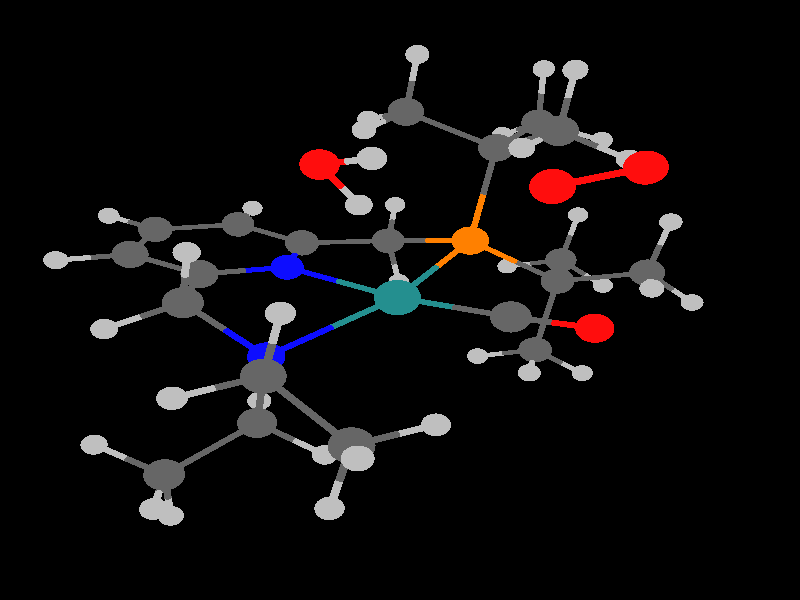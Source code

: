 global_settings {
	ambient_light rgb <0.200000002980232, 0.200000002980232, 0.200000002980232>
	max_trace_level 15
}

background { color rgb <0,0,0> }

camera {
	perspective
	location <-8.45825239646374, -7.08861658374615, 11.3209219587268>
	angle 40
	up <0.484743931730859, 0.55534970922884, 0.675729251334846>
	right <0.701733824404139, -0.708095561141234, 0.0785513588629889> * 1
	direction <0.522104357707585, 0.4361047772629, -0.732952701687651> }

light_source {
	<21.5892354177378, -35.0030071906881, 72.3514625597798>
	color rgb <1, 1, 1>
	fade_distance 114.046689434985
	fade_power 0
	parallel
	point_at <-21.5892354177378, 35.0030071906881, -72.3514625597798>
}

light_source {
	<2.22310398552268, 66.9039869836253, 2.49152265490035>
	color rgb <0.300000011920929, 0.300000011920929, 0.300000011920929>
	fade_distance 114.046689434985
	fade_power 0
	parallel
	point_at <-2.22310398552268, -66.9039869836253, -2.49152265490035>
}

#default {
	finish {ambient .8 diffuse 1 specular 1 roughness .005 metallic 0.5}
}

union {
}
merge {
}
union {
cylinder {
	<1.51639, -0.64163, -2.99812>, 	<1.69198631799566, -1.00788053032908, -2.70151280153071>, 0.05
	pigment { rgbt <0.75, 0.75, 0.75, 0> }
}
cylinder {
	<1.69198631799566, -1.00788053032908, -2.70151280153071>, 	<1.9011, -1.44404, -2.34829>, 0.05
	pigment { rgbt <0.400000005960464, 0.400000005960464, 0.400000005960464, 0> }
}
cylinder {
	<2.4649, -2.14626, -2.98597>, 	<2.2075250879712, -1.82569630591546, -2.69486884018708>, 0.05
	pigment { rgbt <0.75, 0.75, 0.75, 0> }
}
cylinder {
	<2.2075250879712, -1.82569630591546, -2.69486884018708>, 	<1.9011, -1.44404, -2.34829>, 0.05
	pigment { rgbt <0.400000005960464, 0.400000005960464, 0.400000005960464, 0> }
}
cylinder {
	<-4.65227, -0.38972, -2.83912>, 	<-4.59239361297803, -0.303205010001876, -2.34812449892187>, 0.05
	pigment { rgbt <0.75, 0.75, 0.75, 0> }
}
cylinder {
	<-4.59239361297803, -0.303205010001876, -2.34812449892187>, 	<-4.52107, -0.20015, -1.76326>, 0.05
	pigment { rgbt <0.400000005960464, 0.400000005960464, 0.400000005960464, 0> }
}
cylinder {
	<4.52671, -0.89077, -2.57743>, 	<4.28664925213358, -0.567246977175093, -2.27499280816745>, 0.05
	pigment { rgbt <0.75, 0.75, 0.75, 0> }
}
cylinder {
	<4.28664925213358, -0.567246977175093, -2.27499280816745>, 	<4.00084, -0.18207, -1.91492>, 0.05
	pigment { rgbt <0.400000005960464, 0.400000005960464, 0.400000005960464, 0> }
}
cylinder {
	<3.67339, 0.65969, -2.54378>, 	<3.82283363753096, 0.275522413107152, -2.25677701970462>, 0.05
	pigment { rgbt <0.75, 0.75, 0.75, 0> }
}
cylinder {
	<3.82283363753096, 0.275522413107152, -2.25677701970462>, 	<4.00084, -0.18207, -1.91492>, 0.05
	pigment { rgbt <0.400000005960464, 0.400000005960464, 0.400000005960464, 0> }
}
cylinder {
	<1.9011, -1.44404, -2.34829>, 	<1.42856760660702, -1.72341022791036, -2.11180905786201>, 0.05
	pigment { rgbt <0.400000005960464, 0.400000005960464, 0.400000005960464, 0> }
}
cylinder {
	<1.42856760660702, -1.72341022791036, -2.11180905786201>, 	<1.03193, -1.95791, -1.91331>, 0.05
	pigment { rgbt <0.75, 0.75, 0.75, 0> }
}
cylinder {
	<1.9011, -1.44404, -2.34829>, 	<2.36354, -1.173655, -1.800175>, 0.05
	pigment { rgbt <0.400000005960464, 0.400000005960464, 0.400000005960464, 0> }
}
cylinder {
	<2.36354, -1.173655, -1.800175>, 	<2.82598, -0.90327, -1.25206>, 0.05
	pigment { rgbt <0.400000005960464, 0.400000005960464, 0.400000005960464, 0> }
}
cylinder {
	<1.60056, 1.40333, -2.25307>, 	<1.59442968246091, 1.56293279430705, -1.77581359620267>, 0.05
	pigment { rgbt <0.75, 0.75, 0.75, 0> }
}
cylinder {
	<1.59442968246091, 1.56293279430705, -1.77581359620267>, 	<1.58713, 1.75298, -1.20752>, 0.05
	pigment { rgbt <0.400000005960464, 0.400000005960464, 0.400000005960464, 0> }
}
cylinder {
	<-2.43544, 0.3191, -2.01134>, 	<-2.7153873059651, 0.00480674706958062, -1.73774071585642>, 0.05
	pigment { rgbt <0.75, 0.75, 0.75, 0> }
}
cylinder {
	<-2.7153873059651, 0.00480674706958062, -1.73774071585642>, 	<-3.04887, -0.36959, -1.41182>, 0.05
	pigment { rgbt <0.400000005960464, 0.400000005960464, 0.400000005960464, 0> }
}
cylinder {
	<4.00084, -0.18207, -1.91492>, 	<3.41341, -0.54267, -1.58349>, 0.05
	pigment { rgbt <0.400000005960464, 0.400000005960464, 0.400000005960464, 0> }
}
cylinder {
	<3.41341, -0.54267, -1.58349>, 	<2.82598, -0.90327, -1.25206>, 0.05
	pigment { rgbt <0.400000005960464, 0.400000005960464, 0.400000005960464, 0> }
}
cylinder {
	<4.00084, -0.18207, -1.91492>, 	<4.39987300188087, 0.0235313436689623, -1.52246123838614>, 0.05
	pigment { rgbt <0.400000005960464, 0.400000005960464, 0.400000005960464, 0> }
}
cylinder {
	<4.39987300188087, 0.0235313436689623, -1.52246123838614>, 	<4.73466, 0.19603, -1.19319>, 0.05
	pigment { rgbt <0.75, 0.75, 0.75, 0> }
}
cylinder {
	<-4.52107, -0.20015, -1.76326>, 	<-4.7224180862478, 0.352826060616832, -1.65629620754329>, 0.05
	pigment { rgbt <0.400000005960464, 0.400000005960464, 0.400000005960464, 0> }
}
cylinder {
	<-4.7224180862478, 0.352826060616832, -1.65629620754329>, 	<-4.89145, 0.81705, -1.5665>, 0.05
	pigment { rgbt <0.75, 0.75, 0.75, 0> }
}
cylinder {
	<-4.52107, -0.20015, -1.76326>, 	<-3.78497, -0.28487, -1.58754>, 0.05
	pigment { rgbt <0.400000005960464, 0.400000005960464, 0.400000005960464, 0> }
}
cylinder {
	<-3.78497, -0.28487, -1.58754>, 	<-3.04887, -0.36959, -1.41182>, 0.05
	pigment { rgbt <0.400000005960464, 0.400000005960464, 0.400000005960464, 0> }
}
cylinder {
	<-4.52107, -0.20015, -1.76326>, 	<-4.87203645363037, -0.585381878392713, -1.46997340623453>, 0.05
	pigment { rgbt <0.400000005960464, 0.400000005960464, 0.400000005960464, 0> }
}
cylinder {
	<-4.87203645363037, -0.585381878392713, -1.46997340623453>, 	<-5.16666, -0.90877, -1.22377>, 0.05
	pigment { rgbt <0.75, 0.75, 0.75, 0> }
}
cylinder {
	<-2.70484, -1.37912, -1.67386>, 	<-2.86181898136438, -0.918477058812357, -1.55429260100363>, 0.05
	pigment { rgbt <0.75, 0.75, 0.75, 0> }
}
cylinder {
	<-2.86181898136438, -0.918477058812357, -1.55429260100363>, 	<-3.04887, -0.36959, -1.41182>, 0.05
	pigment { rgbt <0.400000005960464, 0.400000005960464, 0.400000005960464, 0> }
}
cylinder {
	<0.87924, 4.40062, -1.62468>, 	<0.507045935180597, 4.12254601863568, -1.44737893876344>, 0.05
	pigment { rgbt <0.75, 0.75, 0.75, 0> }
}
cylinder {
	<0.507045935180597, 4.12254601863568, -1.44737893876344>, 	<0.063, 3.79079, -1.23585>, 0.05
	pigment { rgbt <0.400000005960464, 0.400000005960464, 0.400000005960464, 0> }
}
cylinder {
	<-3.04887, -0.36959, -1.41182>, 	<-2.85795050715786, -0.255442743075595, -0.691634440243351>, 0.05
	pigment { rgbt <0.400000005960464, 0.400000005960464, 0.400000005960464, 0> }
}
cylinder {
	<-2.85795050715786, -0.255442743075595, -0.691634440243351>, 	<-2.67311, -0.14493, 0.00562>, 0.05
	pigment { rgbt <0.0500000007450581, 0.0500000007450581, 1, 0> }
}
cylinder {
	<2.82598, -0.90327, -1.25206>, 	<3.08146, -1.493265, -0.83752>, 0.05
	pigment { rgbt <0.400000005960464, 0.400000005960464, 0.400000005960464, 0> }
}
cylinder {
	<3.08146, -1.493265, -0.83752>, 	<3.33694, -2.08326, -0.42298>, 0.05
	pigment { rgbt <0.400000005960464, 0.400000005960464, 0.400000005960464, 0> }
}
cylinder {
	<2.82598, -0.90327, -1.25206>, 	<2.27600984752943, -0.358753638053906, -0.711207593688074>, 0.05
	pigment { rgbt <0.400000005960464, 0.400000005960464, 0.400000005960464, 0> }
}
cylinder {
	<2.27600984752943, -0.358753638053906, -0.711207593688074>, 	<1.71672, 0.19499, -0.16119>, 0.05
	pigment { rgbt <1, 0.5, 0, 0> }
}
cylinder {
	<-1.3865, 5.39136, -1.23591>, 	<-1.30086824587358, 4.91112355165336, -1.13707185754947>, 0.05
	pigment { rgbt <0.75, 0.75, 0.75, 0> }
}
cylinder {
	<-1.30086824587358, 4.91112355165336, -1.13707185754947>, 	<-1.19872, 4.33826, -1.01917>, 0.05
	pigment { rgbt <0.400000005960464, 0.400000005960464, 0.400000005960464, 0> }
}
cylinder {
	<0.063, 3.79079, -1.23585>, 	<-0.56786, 4.064525, -1.12751>, 0.05
	pigment { rgbt <0.400000005960464, 0.400000005960464, 0.400000005960464, 0> }
}
cylinder {
	<-0.56786, 4.064525, -1.12751>, 	<-1.19872, 4.33826, -1.01917>, 0.05
	pigment { rgbt <0.400000005960464, 0.400000005960464, 0.400000005960464, 0> }
}
cylinder {
	<0.063, 3.79079, -1.23585>, 	<0.17203, 3.116565, -1.099505>, 0.05
	pigment { rgbt <0.400000005960464, 0.400000005960464, 0.400000005960464, 0> }
}
cylinder {
	<0.17203, 3.116565, -1.099505>, 	<0.28106, 2.44234, -0.96316>, 0.05
	pigment { rgbt <0.400000005960464, 0.400000005960464, 0.400000005960464, 0> }
}
cylinder {
	<1.58713, 1.75298, -1.20752>, 	<2.04770217340799, 2.12963535262429, -1.1440319809592>, 0.05
	pigment { rgbt <0.400000005960464, 0.400000005960464, 0.400000005960464, 0> }
}
cylinder {
	<2.04770217340799, 2.12963535262429, -1.1440319809592>, 	<2.43438, 2.44586, -1.09073>, 0.05
	pigment { rgbt <0.75, 0.75, 0.75, 0> }
}
cylinder {
	<1.58713, 1.75298, -1.20752>, 	<0.934095, 2.09766, -1.08534>, 0.05
	pigment { rgbt <0.400000005960464, 0.400000005960464, 0.400000005960464, 0> }
}
cylinder {
	<0.934095, 2.09766, -1.08534>, 	<0.28106, 2.44234, -0.96316>, 0.05
	pigment { rgbt <0.400000005960464, 0.400000005960464, 0.400000005960464, 0> }
}
cylinder {
	<1.58713, 1.75298, -1.20752>, 	<1.65137390646769, 0.980610497433433, -0.688804615677587>, 0.05
	pigment { rgbt <0.400000005960464, 0.400000005960464, 0.400000005960464, 0> }
}
cylinder {
	<1.65137390646769, 0.980610497433433, -0.688804615677587>, 	<1.71672, 0.19499, -0.16119>, 0.05
	pigment { rgbt <1, 0.5, 0, 0> }
}
cylinder {
	<3.83148, -2.80824, -1.09155>, 	<3.60572643493506, -2.47729241315004, -0.786353128168673>, 0.05
	pigment { rgbt <0.75, 0.75, 0.75, 0> }
}
cylinder {
	<3.60572643493506, -2.47729241315004, -0.786353128168673>, 	<3.33694, -2.08326, -0.42298>, 0.05
	pigment { rgbt <0.400000005960464, 0.400000005960464, 0.400000005960464, 0> }
}
cylinder {
	<-1.19872, 4.33826, -1.01917>, 	<-1.70843, 3.93321, -0.77214>, 0.05
	pigment { rgbt <0.400000005960464, 0.400000005960464, 0.400000005960464, 0> }
}
cylinder {
	<-1.70843, 3.93321, -0.77214>, 	<-2.21814, 3.52816, -0.52511>, 0.05
	pigment { rgbt <0.400000005960464, 0.400000005960464, 0.400000005960464, 0> }
}
cylinder {
	<0.28106, 2.44234, -0.96316>, 	<-0.225013956869351, 2.05103835882242, -0.710390182449151>, 0.05
	pigment { rgbt <0.400000005960464, 0.400000005960464, 0.400000005960464, 0> }
}
cylinder {
	<-0.225013956869351, 2.05103835882242, -0.710390182449151>, 	<-0.71343, 1.67339, -0.46644>, 0.05
	pigment { rgbt <0.0500000007450581, 0.0500000007450581, 1, 0> }
}
cylinder {
	<-2.21814, 3.52816, -0.52511>, 	<-2.76169622093727, 3.74351306219247, -0.42429347525512>, 0.05
	pigment { rgbt <0.400000005960464, 0.400000005960464, 0.400000005960464, 0> }
}
cylinder {
	<-2.76169622093727, 3.74351306219247, -0.42429347525512>, 	<-3.2173, 3.92402, -0.33979>, 0.05
	pigment { rgbt <0.75, 0.75, 0.75, 0> }
}
cylinder {
	<-2.21814, 3.52816, -0.52511>, 	<-2.076865, 2.862385, -0.385625>, 0.05
	pigment { rgbt <0.400000005960464, 0.400000005960464, 0.400000005960464, 0> }
}
cylinder {
	<-2.076865, 2.862385, -0.385625>, 	<-1.93559, 2.19661, -0.24614>, 0.05
	pigment { rgbt <0.400000005960464, 0.400000005960464, 0.400000005960464, 0> }
}
cylinder {
	<-0.71343, 1.67339, -0.46644>, 	<-1.31362682991727, 1.93034079641726, -0.358251741808949>, 0.05
	pigment { rgbt <0.0500000007450581, 0.0500000007450581, 1, 0> }
}
cylinder {
	<-1.31362682991727, 1.93034079641726, -0.358251741808949>, 	<-1.93559, 2.19661, -0.24614>, 0.05
	pigment { rgbt <0.400000005960464, 0.400000005960464, 0.400000005960464, 0> }
}
cylinder {
	<-0.71343, 1.67339, -0.46644>, 	<-0.578733164453676, 0.70901490557119, -0.204442920348021>, 0.05
	pigment { rgbt <0.0500000007450581, 0.0500000007450581, 1, 0> }
}
cylinder {
	<-0.578733164453676, 0.70901490557119, -0.204442920348021>, 	<-0.43335, -0.33187, 0.07834>, 0.05
	pigment { rgbt <0.140000000596046, 0.560000002384186, 0.560000002384186, 0> }
}
cylinder {
	<3.33694, -2.08326, -0.42298>, 	<2.89170915209104, -2.3678247928116, -0.143460315946579>, 0.05
	pigment { rgbt <0.400000005960464, 0.400000005960464, 0.400000005960464, 0> }
}
cylinder {
	<2.89170915209104, -2.3678247928116, -0.143460315946579>, 	<2.51798, -2.60669, 0.09117>, 0.05
	pigment { rgbt <0.75, 0.75, 0.75, 0> }
}
cylinder {
	<3.33694, -2.08326, -0.42298>, 	<3.73990642712843, -1.91432528754501, -0.0150174024156849>, 0.05
	pigment { rgbt <0.400000005960464, 0.400000005960464, 0.400000005960464, 0> }
}
cylinder {
	<3.73990642712843, -1.91432528754501, -0.0150174024156849>, 	<4.07816, -1.77252, 0.32743>, 0.05
	pigment { rgbt <0.75, 0.75, 0.75, 0> }
}
cylinder {
	<-3.92904, -2.73157, -0.28985>, 	<-3.68465907639614, -2.61570949153038, 0.133271098268555>, 0.05
	pigment { rgbt <0.75, 0.75, 0.75, 0> }
}
cylinder {
	<-3.68465907639614, -2.61570949153038, 0.133271098268555>, 	<-3.39356, -2.4777, 0.63728>, 0.05
	pigment { rgbt <0.400000005960464, 0.400000005960464, 0.400000005960464, 0> }
}
cylinder {
	<-1.93559, 2.19661, -0.24614>, 	<-2.4197, 1.727725, 0.079705>, 0.05
	pigment { rgbt <0.400000005960464, 0.400000005960464, 0.400000005960464, 0> }
}
cylinder {
	<-2.4197, 1.727725, 0.079705>, 	<-2.90381, 1.25884, 0.40555>, 0.05
	pigment { rgbt <0.400000005960464, 0.400000005960464, 0.400000005960464, 0> }
}
cylinder {
	<1.71672, 0.19499, -0.16119>, 	<0.660997565656346, -0.0637075874079903, -0.0435765294160955>, 0.05
	pigment { rgbt <1, 0.5, 0, 0> }
}
cylinder {
	<0.660997565656346, -0.0637075874079903, -0.0435765294160955>, 	<-0.43335, -0.33187, 0.07834>, 0.05
	pigment { rgbt <0.140000000596046, 0.560000002384186, 0.560000002384186, 0> }
}
cylinder {
	<1.71672, 0.19499, -0.16119>, 	<2.19683604165195, 0.495924701987293, 0.615212052233677>, 0.05
	pigment { rgbt <1, 0.5, 0, 0> }
}
cylinder {
	<2.19683604165195, 0.495924701987293, 0.615212052233677>, 	<2.66896, 0.79185, 1.37869>, 0.05
	pigment { rgbt <0.400000005960464, 0.400000005960464, 0.400000005960464, 0> }
}
cylinder {
	<-2.67311, -0.14493, 0.00562>, 	<-1.59307054960768, -0.235074736425484, 0.0406864664216389>, 0.05
	pigment { rgbt <0.0500000007450581, 0.0500000007450581, 1, 0> }
}
cylinder {
	<-1.59307054960768, -0.235074736425484, 0.0406864664216389>, 	<-0.43335, -0.33187, 0.07834>, 0.05
	pigment { rgbt <0.140000000596046, 0.560000002384186, 0.560000002384186, 0> }
}
cylinder {
	<-2.67311, -0.14493, 0.00562>, 	<-2.7865866078188, 0.545555729335919, 0.202337380862473>, 0.05
	pigment { rgbt <0.0500000007450581, 0.0500000007450581, 1, 0> }
}
cylinder {
	<-2.7865866078188, 0.545555729335919, 0.202337380862473>, 	<-2.90381, 1.25884, 0.40555>, 0.05
	pigment { rgbt <0.400000005960464, 0.400000005960464, 0.400000005960464, 0> }
}
cylinder {
	<-2.67311, -0.14493, 0.00562>, 	<-3.04742621216511, -0.564594471731318, 0.469117679345428>, 0.05
	pigment { rgbt <0.0500000007450581, 0.0500000007450581, 1, 0> }
}
cylinder {
	<-3.04742621216511, -0.564594471731318, 0.469117679345428>, 	<-3.43407, -0.99808, 0.94788>, 0.05
	pigment { rgbt <0.400000005960464, 0.400000005960464, 0.400000005960464, 0> }
}
cylinder {
	<-0.43335, -0.33187, 0.07834>, 	<-0.247830263852334, -1.19488517663603, 0.394645068531353>, 0.05
	pigment { rgbt <0.140000000596046, 0.560000002384186, 0.560000002384186, 0> }
}
cylinder {
	<-0.247830263852334, -1.19488517663603, 0.394645068531353>, 	<-0.07339, -2.00636, 0.69206>, 0.05
	pigment { rgbt <0.400000005960464, 0.400000005960464, 0.400000005960464, 0> }
}
cylinder {
	<-3.94502, 1.57662, 0.21794>, 	<-3.46965746709792, 1.43153811862581, 0.303593004483014>, 0.05
	pigment { rgbt <0.75, 0.75, 0.75, 0> }
}
cylinder {
	<-3.46965746709792, 1.43153811862581, 0.303593004483014>, 	<-2.90381, 1.25884, 0.40555>, 0.05
	pigment { rgbt <0.400000005960464, 0.400000005960464, 0.400000005960464, 0> }
}
cylinder {
	<4.27536, 1.8693, 0.33908>, 	<4.21265287029268, 1.53273811451941, 0.707148350024567>, 0.05
	pigment { rgbt <0.75, 0.75, 0.75, 0> }
}
cylinder {
	<4.21265287029268, 1.53273811451941, 0.707148350024567>, 	<4.13797, 1.1319, 1.14551>, 0.05
	pigment { rgbt <0.400000005960464, 0.400000005960464, 0.400000005960464, 0> }
}
cylinder {
	<-2.90381, 1.25884, 0.40555>, 	<-2.80602783404032, 1.28219445317819, 0.996710615146616>, 0.05
	pigment { rgbt <0.400000005960464, 0.400000005960464, 0.400000005960464, 0> }
}
cylinder {
	<-2.80602783404032, 1.28219445317819, 0.996710615146616>, 	<-2.7239, 1.30181, 1.49323>, 0.05
	pigment { rgbt <0.75, 0.75, 0.75, 0> }
}
cylinder {
	<-2.35924, -2.83617, 0.55362>, 	<-2.83117845344327, -2.67260768136959, 0.591792297756076>, 0.05
	pigment { rgbt <0.75, 0.75, 0.75, 0> }
}
cylinder {
	<-2.83117845344327, -2.67260768136959, 0.591792297756076>, 	<-3.39356, -2.4777, 0.63728>, 0.05
	pigment { rgbt <0.400000005960464, 0.400000005960464, 0.400000005960464, 0> }
}
cylinder {
	<-3.39356, -2.4777, 0.63728>, 	<-3.413815, -1.73789, 0.79258>, 0.05
	pigment { rgbt <0.400000005960464, 0.400000005960464, 0.400000005960464, 0> }
}
cylinder {
	<-3.413815, -1.73789, 0.79258>, 	<-3.43407, -0.99808, 0.94788>, 0.05
	pigment { rgbt <0.400000005960464, 0.400000005960464, 0.400000005960464, 0> }
}
cylinder {
	<-3.39356, -2.4777, 0.63728>, 	<-3.65809861310067, -2.77602557761888, 1.08296349559645>, 0.05
	pigment { rgbt <0.400000005960464, 0.400000005960464, 0.400000005960464, 0> }
}
cylinder {
	<-3.65809861310067, -2.77602557761888, 1.08296349559645>, 	<-3.88017, -3.02646, 1.4571>, 0.05
	pigment { rgbt <0.75, 0.75, 0.75, 0> }
}
cylinder {
	<-0.07339, -2.00636, 0.69206>, 	<0.0765304961135614, -2.55164092972619, 0.898763517927168>, 0.05
	pigment { rgbt <0.400000005960464, 0.400000005960464, 0.400000005960464, 0> }
}
cylinder {
	<0.0765304961135614, -2.55164092972619, 0.898763517927168>, 	<0.21928, -3.07084, 1.09558>, 0.05
	pigment { rgbt <1, 0.0500000007450581, 0.0500000007450581, 0> }
}
cylinder {
	<4.74146, 0.24433, 0.90911>, 	<4.46607236562186, 0.649350468682174, 1.01698525355348>, 0.05
	pigment { rgbt <0.75, 0.75, 0.75, 0> }
}
cylinder {
	<4.46607236562186, 0.649350468682174, 1.01698525355348>, 	<4.13797, 1.1319, 1.14551>, 0.05
	pigment { rgbt <0.400000005960464, 0.400000005960464, 0.400000005960464, 0> }
}
cylinder {
	<-3.43407, -0.99808, 0.94788>, 	<-4.0056624582716, -0.809606506307229, 0.967140263336433>, 0.05
	pigment { rgbt <0.400000005960464, 0.400000005960464, 0.400000005960464, 0> }
}
cylinder {
	<-4.0056624582716, -0.809606506307229, 0.967140263336433>, 	<-4.48613, -0.65118, 0.98333>, 0.05
	pigment { rgbt <0.75, 0.75, 0.75, 0> }
}
cylinder {
	<-3.43407, -0.99808, 0.94788>, 	<-3.19543063318573, -0.890199174472695, 1.48498439527761>, 0.05
	pigment { rgbt <0.400000005960464, 0.400000005960464, 0.400000005960464, 0> }
}
cylinder {
	<-3.19543063318573, -0.890199174472695, 1.48498439527761>, 	<-2.99513, -0.79965, 1.9358>, 0.05
	pigment { rgbt <0.75, 0.75, 0.75, 0> }
}
cylinder {
	<4.13797, 1.1319, 1.14551>, 	<3.403465, 0.961875, 1.2621>, 0.05
	pigment { rgbt <0.400000005960464, 0.400000005960464, 0.400000005960464, 0> }
}
cylinder {
	<3.403465, 0.961875, 1.2621>, 	<2.66896, 0.79185, 1.37869>, 0.05
	pigment { rgbt <0.400000005960464, 0.400000005960464, 0.400000005960464, 0> }
}
cylinder {
	<4.13797, 1.1319, 1.14551>, 	<4.36552758734138, 1.372534172766, 1.64550732033385>, 0.05
	pigment { rgbt <0.400000005960464, 0.400000005960464, 0.400000005960464, 0> }
}
cylinder {
	<4.36552758734138, 1.372534172766, 1.64550732033385>, 	<4.55666, 1.57465, 2.06547>, 0.05
	pigment { rgbt <0.75, 0.75, 0.75, 0> }
}
cylinder {
	<2.04438, 2.89594, 1.18648>, 	<1.99600599698866, 2.50716344574815, 1.5011186822907>, 0.05
	pigment { rgbt <0.75, 0.75, 0.75, 0> }
}
cylinder {
	<1.99600599698866, 2.50716344574815, 1.5011186822907>, 	<1.93839, 2.04411, 1.87587>, 0.05
	pigment { rgbt <0.400000005960464, 0.400000005960464, 0.400000005960464, 0> }
}
cylinder {
	<2.66896, 0.79185, 1.37869>, 	<2.303675, 1.41798, 1.62728>, 0.05
	pigment { rgbt <0.400000005960464, 0.400000005960464, 0.400000005960464, 0> }
}
cylinder {
	<2.303675, 1.41798, 1.62728>, 	<1.93839, 2.04411, 1.87587>, 0.05
	pigment { rgbt <0.400000005960464, 0.400000005960464, 0.400000005960464, 0> }
}
cylinder {
	<2.66896, 0.79185, 1.37869>, 	<2.601485, 0.252885, 1.91759>, 0.05
	pigment { rgbt <0.400000005960464, 0.400000005960464, 0.400000005960464, 0> }
}
cylinder {
	<2.601485, 0.252885, 1.91759>, 	<2.53401, -0.28608, 2.45649>, 0.05
	pigment { rgbt <0.400000005960464, 0.400000005960464, 0.400000005960464, 0> }
}
cylinder {
	<1.93839, 2.04411, 1.87587>, 	<1.35710990541278, 1.93672507511521, 1.96616292853802>, 0.05
	pigment { rgbt <0.400000005960464, 0.400000005960464, 0.400000005960464, 0> }
}
cylinder {
	<1.35710990541278, 1.93672507511521, 1.96616292853802>, 	<0.86915, 1.84658, 2.04196>, 0.05
	pigment { rgbt <0.75, 0.75, 0.75, 0> }
}
cylinder {
	<1.93839, 2.04411, 1.87587>, 	<2.17584601036571, 2.21016452238992, 2.4007418652525>, 0.05
	pigment { rgbt <0.400000005960464, 0.400000005960464, 0.400000005960464, 0> }
}
cylinder {
	<2.17584601036571, 2.21016452238992, 2.4007418652525>, 	<2.37528, 2.34963, 2.84157>, 0.05
	pigment { rgbt <0.75, 0.75, 0.75, 0> }
}
cylinder {
	<-0.74228, 0.27569, 2.11835>, 	<-0.931396533709644, 0.429406397775495, 2.52150550985678>, 0.05
	pigment { rgbt <0.75, 0.75, 0.75, 0> }
}
cylinder {
	<-0.931396533709644, 0.429406397775495, 2.52150550985678>, 	<-1.14749, 0.60505, 2.98217>, 0.05
	pigment { rgbt <1, 0.0500000007450581, 0.0500000007450581, 0> }
}
cylinder {
	<2.98183, -1.24473, 2.16159>, 	<2.77748940922016, -0.807297309742545, 2.29615308387516>, 0.05
	pigment { rgbt <0.75, 0.75, 0.75, 0> }
}
cylinder {
	<2.77748940922016, -0.807297309742545, 2.29615308387516>, 	<2.53401, -0.28608, 2.45649>, 0.05
	pigment { rgbt <0.400000005960464, 0.400000005960464, 0.400000005960464, 0> }
}
cylinder {
	<2.53401, -0.28608, 2.45649>, 	<1.95752793591549, -0.381034848501045, 2.57910376480457>, 0.05
	pigment { rgbt <0.400000005960464, 0.400000005960464, 0.400000005960464, 0> }
}
cylinder {
	<1.95752793591549, -0.381034848501045, 2.57910376480457>, 	<1.47375, -0.46072, 2.682>, 0.05
	pigment { rgbt <0.75, 0.75, 0.75, 0> }
}
cylinder {
	<2.53401, -0.28608, 2.45649>, 	<2.80694843117906, -0.101102769390498, 2.95733729323313>, 0.05
	pigment { rgbt <0.400000005960464, 0.400000005960464, 0.400000005960464, 0> }
}
cylinder {
	<2.80694843117906, -0.101102769390498, 2.95733729323313>, 	<3.03619, 0.05426, 3.378>, 0.05
	pigment { rgbt <0.75, 0.75, 0.75, 0> }
}
cylinder {
	<-1.14749, 0.60505, 2.98217>, 	<-1.1082376464095, 0.185039121117452, 3.28060018966184>, 0.05
	pigment { rgbt <1, 0.0500000007450581, 0.0500000007450581, 0> }
}
cylinder {
	<-1.1082376464095, 0.185039121117452, 3.28060018966184>, 	<-1.07409, -0.18035, 3.54022>, 0.05
	pigment { rgbt <0.75, 0.75, 0.75, 0> }
}
cylinder {
	<-0.56678, -2.32479, 4.0879>, 	<-0.00216999999999995, -2.52017, 4.08801>, 0.05
	pigment { rgbt <1, 0.0500000007450581, 0.0500000007450581, 0> }
}
cylinder {
	<-0.00216999999999995, -2.52017, 4.08801>, 	<0.56244, -2.71555, 4.08812>, 0.05
	pigment { rgbt <1, 0.0500000007450581, 0.0500000007450581, 0> }
}
sphere {
	<-3.88017, -3.02646, 1.4571>, 0.176
	pigment { rgbt <0.75, 0.75, 0.75,0> }
}
sphere {
	<-3.39356, -2.4777, 0.63728>, 0.272
	pigment { rgbt <0.400000005960464, 0.400000005960464, 0.400000005960464,0> }
}
sphere {
	<-3.92904, -2.73157, -0.28985>, 0.176
	pigment { rgbt <0.75, 0.75, 0.75,0> }
}
sphere {
	<-2.35924, -2.83617, 0.55362>, 0.176
	pigment { rgbt <0.75, 0.75, 0.75,0> }
}
sphere {
	<1.47375, -0.46072, 2.682>, 0.176
	pigment { rgbt <0.75, 0.75, 0.75,0> }
}
sphere {
	<-0.56678, -2.32479, 4.0879>, 0.2432
	pigment { rgbt <1, 0.0500000007450581, 0.0500000007450581,0> }
}
sphere {
	<4.07816, -1.77252, 0.32743>, 0.176
	pigment { rgbt <0.75, 0.75, 0.75,0> }
}
sphere {
	<0.56244, -2.71555, 4.08812>, 0.2432
	pigment { rgbt <1, 0.0500000007450581, 0.0500000007450581,0> }
}
sphere {
	<-3.43407, -0.99808, 0.94788>, 0.272
	pigment { rgbt <0.400000005960464, 0.400000005960464, 0.400000005960464,0> }
}
sphere {
	<3.03619, 0.05426, 3.378>, 0.176
	pigment { rgbt <0.75, 0.75, 0.75,0> }
}
sphere {
	<-4.48613, -0.65118, 0.98333>, 0.176
	pigment { rgbt <0.75, 0.75, 0.75,0> }
}
sphere {
	<2.53401, -0.28608, 2.45649>, 0.272
	pigment { rgbt <0.400000005960464, 0.400000005960464, 0.400000005960464,0> }
}
sphere {
	<2.51798, -2.60669, 0.09117>, 0.176
	pigment { rgbt <0.75, 0.75, 0.75,0> }
}
sphere {
	<2.98183, -1.24473, 2.16159>, 0.176
	pigment { rgbt <0.75, 0.75, 0.75,0> }
}
sphere {
	<-2.99513, -0.79965, 1.9358>, 0.176
	pigment { rgbt <0.75, 0.75, 0.75,0> }
}
sphere {
	<3.33694, -2.08326, -0.42298>, 0.272
	pigment { rgbt <0.400000005960464, 0.400000005960464, 0.400000005960464,0> }
}
sphere {
	<3.83148, -2.80824, -1.09155>, 0.176
	pigment { rgbt <0.75, 0.75, 0.75,0> }
}
sphere {
	<-2.7239, 1.30181, 1.49323>, 0.176
	pigment { rgbt <0.75, 0.75, 0.75,0> }
}
sphere {
	<-0.43335, -0.33187, 0.07834>, 0.328
	pigment { rgbt <0.140000000596046, 0.560000002384186, 0.560000002384186,0> }
}
sphere {
	<0.86915, 1.84658, 2.04196>, 0.176
	pigment { rgbt <0.75, 0.75, 0.75,0> }
}
sphere {
	<-2.67311, -0.14493, 0.00562>, 0.248
	pigment { rgbt <0.0500000007450581, 0.0500000007450581, 1,0> }
}
sphere {
	<-2.90381, 1.25884, 0.40555>, 0.272
	pigment { rgbt <0.400000005960464, 0.400000005960464, 0.400000005960464,0> }
}
sphere {
	<2.66896, 0.79185, 1.37869>, 0.272
	pigment { rgbt <0.400000005960464, 0.400000005960464, 0.400000005960464,0> }
}
sphere {
	<2.37528, 2.34963, 2.84157>, 0.176
	pigment { rgbt <0.75, 0.75, 0.75,0> }
}
sphere {
	<4.73466, 0.19603, -1.19319>, 0.176
	pigment { rgbt <0.75, 0.75, 0.75,0> }
}
sphere {
	<1.93839, 2.04411, 1.87587>, 0.272
	pigment { rgbt <0.400000005960464, 0.400000005960464, 0.400000005960464,0> }
}
sphere {
	<2.82598, -0.90327, -1.25206>, 0.272
	pigment { rgbt <0.400000005960464, 0.400000005960464, 0.400000005960464,0> }
}
sphere {
	<1.71672, 0.19499, -0.16119>, 0.288
	pigment { rgbt <1, 0.5, 0,0> }
}
sphere {
	<-3.94502, 1.57662, 0.21794>, 0.176
	pigment { rgbt <0.75, 0.75, 0.75,0> }
}
sphere {
	<4.00084, -0.18207, -1.91492>, 0.272
	pigment { rgbt <0.400000005960464, 0.400000005960464, 0.400000005960464,0> }
}
sphere {
	<-2.70484, -1.37912, -1.67386>, 0.176
	pigment { rgbt <0.75, 0.75, 0.75,0> }
}
sphere {
	<-5.16666, -0.90877, -1.22377>, 0.176
	pigment { rgbt <0.75, 0.75, 0.75,0> }
}
sphere {
	<4.52671, -0.89077, -2.57743>, 0.176
	pigment { rgbt <0.75, 0.75, 0.75,0> }
}
sphere {
	<-3.04887, -0.36959, -1.41182>, 0.272
	pigment { rgbt <0.400000005960464, 0.400000005960464, 0.400000005960464,0> }
}
sphere {
	<4.55666, 1.57465, 2.06547>, 0.176
	pigment { rgbt <0.75, 0.75, 0.75,0> }
}
sphere {
	<-0.07339, -2.00636, 0.69206>, 0.272
	pigment { rgbt <0.400000005960464, 0.400000005960464, 0.400000005960464,0> }
}
sphere {
	<4.13797, 1.1319, 1.14551>, 0.272
	pigment { rgbt <0.400000005960464, 0.400000005960464, 0.400000005960464,0> }
}
sphere {
	<1.03193, -1.95791, -1.91331>, 0.176
	pigment { rgbt <0.75, 0.75, 0.75,0> }
}
sphere {
	<1.9011, -1.44404, -2.34829>, 0.272
	pigment { rgbt <0.400000005960464, 0.400000005960464, 0.400000005960464,0> }
}
sphere {
	<4.74146, 0.24433, 0.90911>, 0.176
	pigment { rgbt <0.75, 0.75, 0.75,0> }
}
sphere {
	<2.4649, -2.14626, -2.98597>, 0.176
	pigment { rgbt <0.75, 0.75, 0.75,0> }
}
sphere {
	<-1.93559, 2.19661, -0.24614>, 0.272
	pigment { rgbt <0.400000005960464, 0.400000005960464, 0.400000005960464,0> }
}
sphere {
	<-0.71343, 1.67339, -0.46644>, 0.248
	pigment { rgbt <0.0500000007450581, 0.0500000007450581, 1,0> }
}
sphere {
	<-4.52107, -0.20015, -1.76326>, 0.272
	pigment { rgbt <0.400000005960464, 0.400000005960464, 0.400000005960464,0> }
}
sphere {
	<2.04438, 2.89594, 1.18648>, 0.176
	pigment { rgbt <0.75, 0.75, 0.75,0> }
}
sphere {
	<-2.43544, 0.3191, -2.01134>, 0.176
	pigment { rgbt <0.75, 0.75, 0.75,0> }
}
sphere {
	<3.67339, 0.65969, -2.54378>, 0.176
	pigment { rgbt <0.75, 0.75, 0.75,0> }
}
sphere {
	<-4.89145, 0.81705, -1.5665>, 0.176
	pigment { rgbt <0.75, 0.75, 0.75,0> }
}
sphere {
	<1.58713, 1.75298, -1.20752>, 0.272
	pigment { rgbt <0.400000005960464, 0.400000005960464, 0.400000005960464,0> }
}
sphere {
	<-4.65227, -0.38972, -2.83912>, 0.176
	pigment { rgbt <0.75, 0.75, 0.75,0> }
}
sphere {
	<4.27536, 1.8693, 0.33908>, 0.176
	pigment { rgbt <0.75, 0.75, 0.75,0> }
}
sphere {
	<0.28106, 2.44234, -0.96316>, 0.272
	pigment { rgbt <0.400000005960464, 0.400000005960464, 0.400000005960464,0> }
}
sphere {
	<-2.21814, 3.52816, -0.52511>, 0.272
	pigment { rgbt <0.400000005960464, 0.400000005960464, 0.400000005960464,0> }
}
sphere {
	<1.51639, -0.64163, -2.99812>, 0.176
	pigment { rgbt <0.75, 0.75, 0.75,0> }
}
sphere {
	<-3.2173, 3.92402, -0.33979>, 0.176
	pigment { rgbt <0.75, 0.75, 0.75,0> }
}
sphere {
	<1.60056, 1.40333, -2.25307>, 0.176
	pigment { rgbt <0.75, 0.75, 0.75,0> }
}
sphere {
	<2.43438, 2.44586, -1.09073>, 0.176
	pigment { rgbt <0.75, 0.75, 0.75,0> }
}
sphere {
	<0.063, 3.79079, -1.23585>, 0.272
	pigment { rgbt <0.400000005960464, 0.400000005960464, 0.400000005960464,0> }
}
sphere {
	<-1.19872, 4.33826, -1.01917>, 0.272
	pigment { rgbt <0.400000005960464, 0.400000005960464, 0.400000005960464,0> }
}
sphere {
	<0.87924, 4.40062, -1.62468>, 0.176
	pigment { rgbt <0.75, 0.75, 0.75,0> }
}
sphere {
	<-1.3865, 5.39136, -1.23591>, 0.176
	pigment { rgbt <0.75, 0.75, 0.75,0> }
}
sphere {
	<0.21928, -3.07084, 1.09558>, 0.2432
	pigment { rgbt <1, 0.0500000007450581, 0.0500000007450581,0> }
}
sphere {
	<-1.14749, 0.60505, 2.98217>, 0.2432
	pigment { rgbt <1, 0.0500000007450581, 0.0500000007450581,0> }
}
sphere {
	<-1.07409, -0.18035, 3.54022>, 0.176
	pigment { rgbt <0.75, 0.75, 0.75,0> }
}
sphere {
	<-0.74228, 0.27569, 2.11835>, 0.176
	pigment { rgbt <0.75, 0.75, 0.75,0> }
}
}
merge {
}
